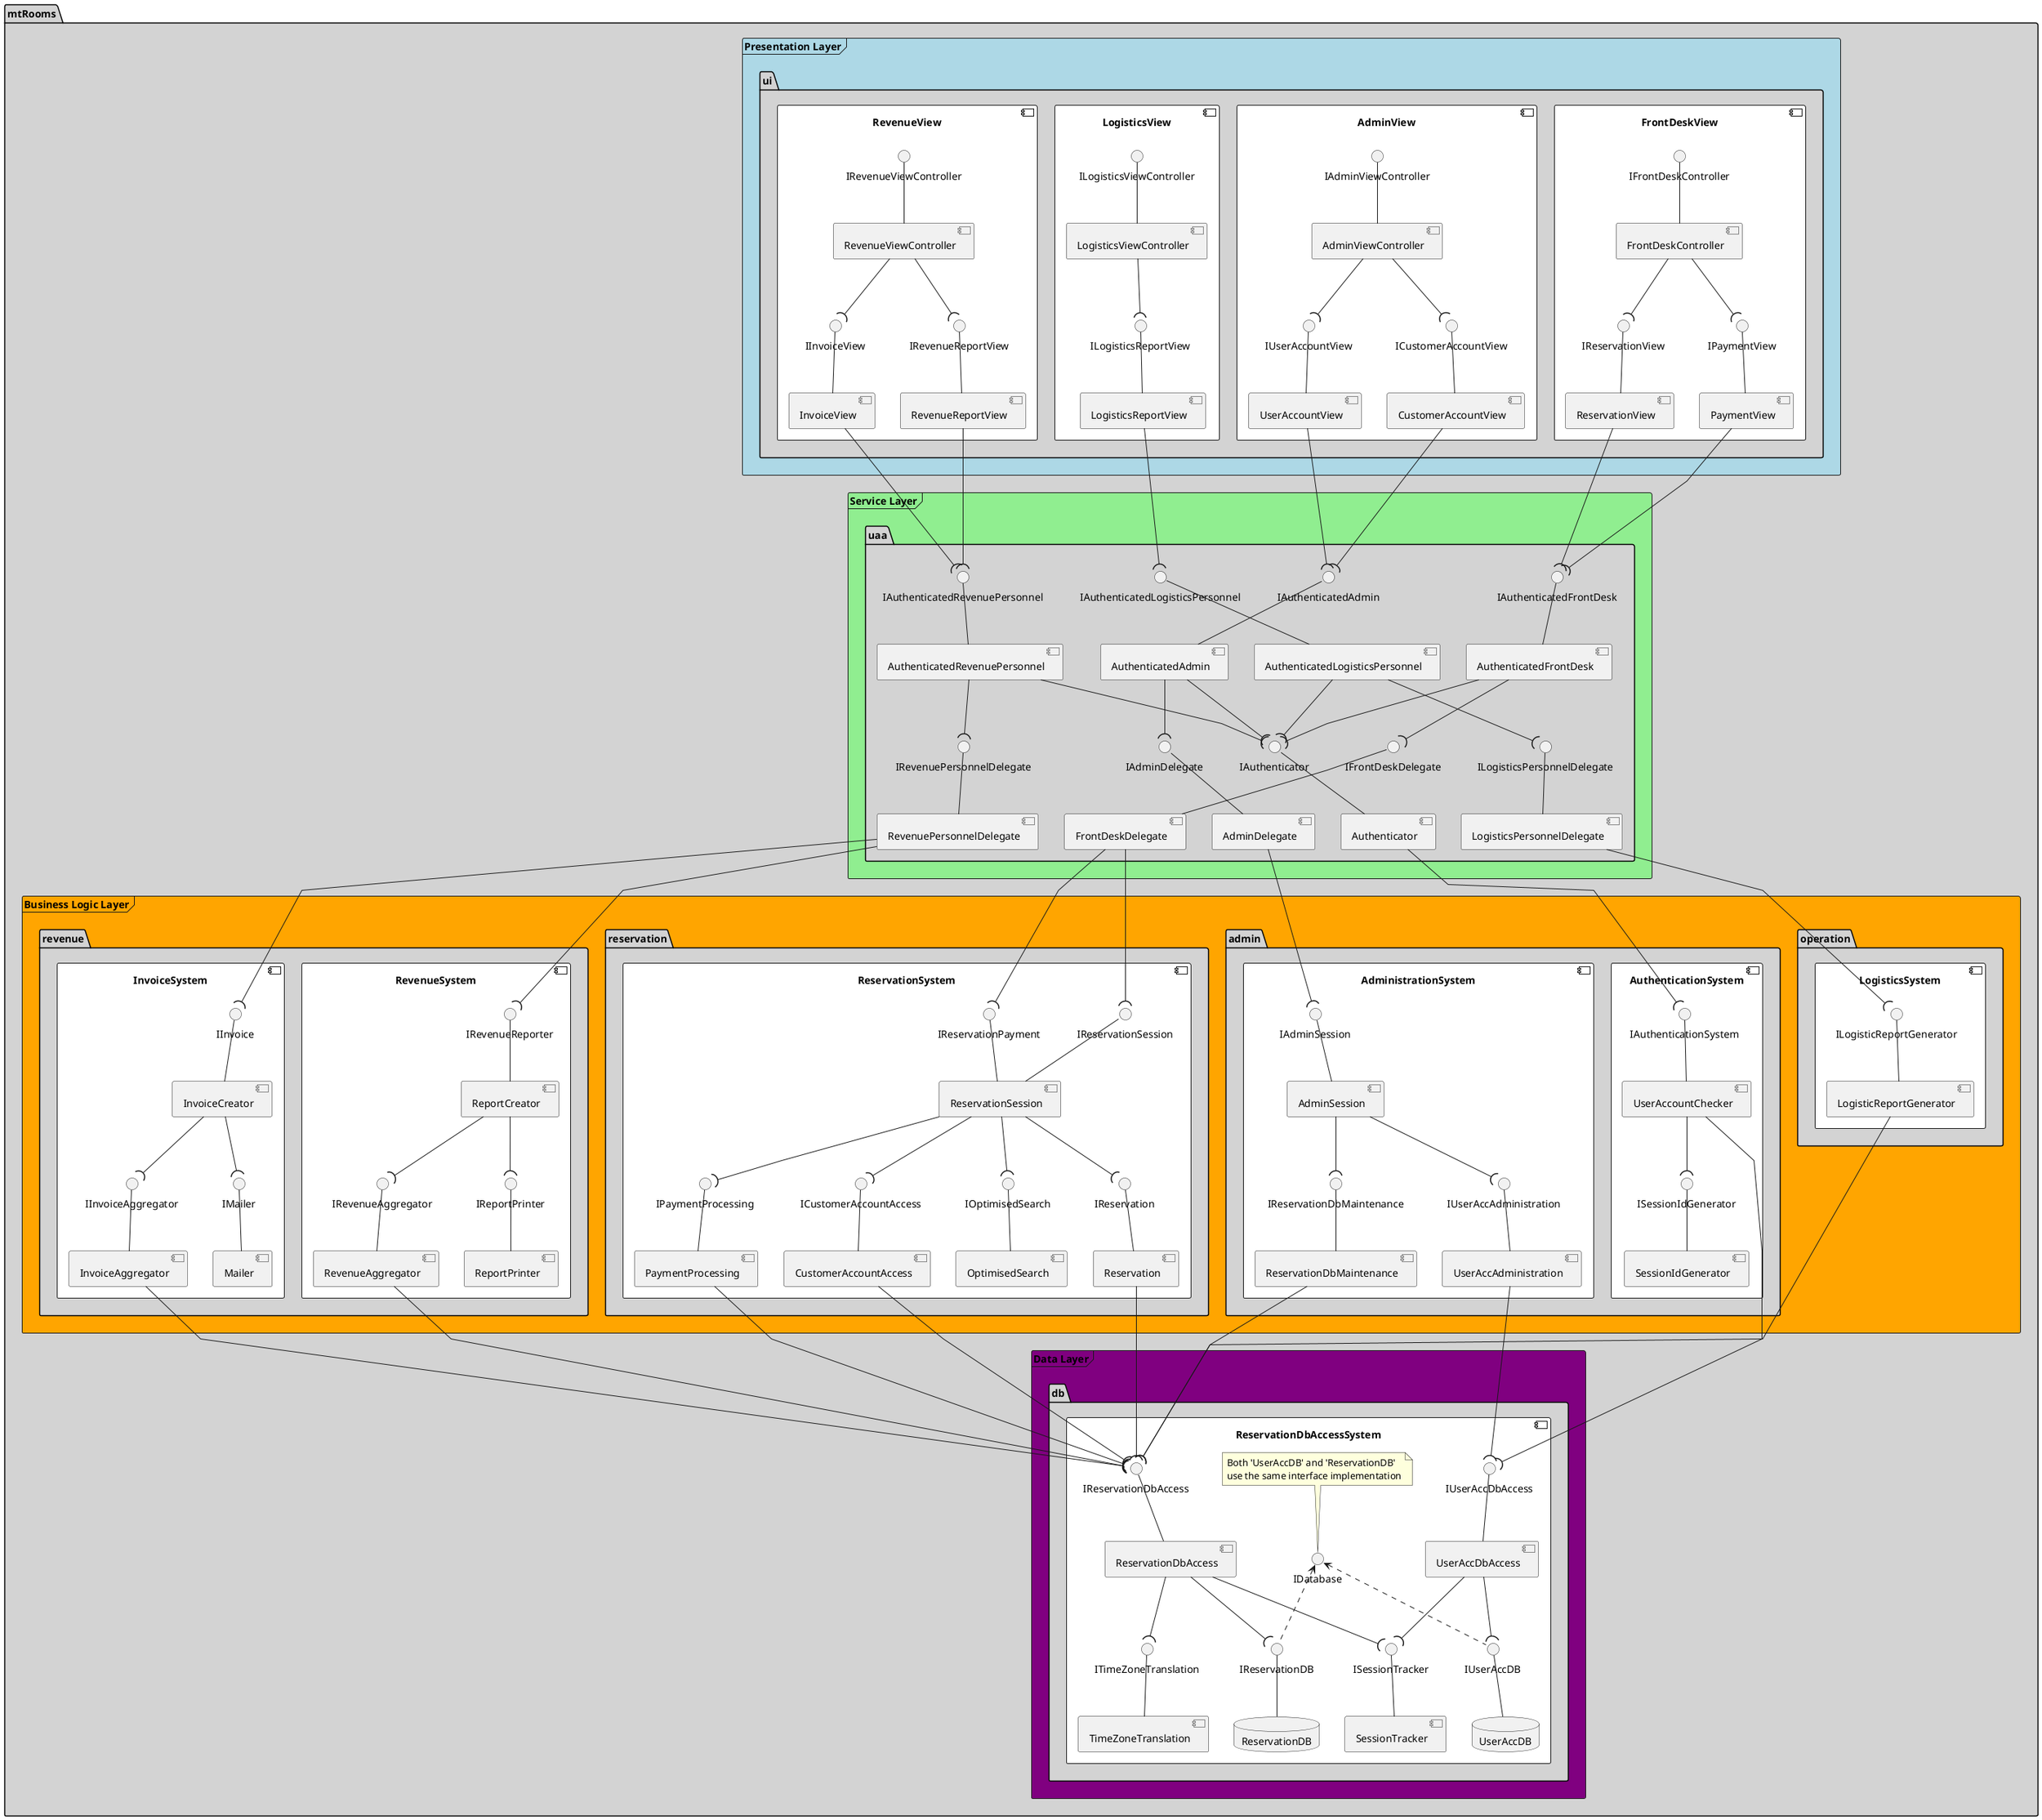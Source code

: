 @startuml

'skinparam linetype ortho
skinparam linetype polyline

skinparam package {
    backgroundColor lightgrey
}

package mtRooms {
    frame "Presentation Layer" #lightblue {
        package "ui" {
            component FrontDeskView #white {
                IFrontDeskController -- [FrontDeskController]
                IReservationView -- [ReservationView]
                IPaymentView -- [PaymentView]

                FrontDeskController --( IReservationView
                FrontDeskController --( IPaymentView
            }

            component AdminView #white {
                IAdminViewController -- [AdminViewController]
                IUserAccountView -- [UserAccountView]
                ICustomerAccountView -- [CustomerAccountView]

                AdminViewController --( IUserAccountView
                AdminViewController --( ICustomerAccountView
            }

            component LogisticsView #white {
                ILogisticsViewController -- [LogisticsViewController]
                ILogisticsReportView -- [LogisticsReportView]

                LogisticsViewController --( ILogisticsReportView
            }

            component RevenueView #white {
                IRevenueViewController -- [RevenueViewController]
                IInvoiceView -- [InvoiceView]
                IRevenueReportView -- [RevenueReportView]

                RevenueViewController --( IInvoiceView
                RevenueViewController --( IRevenueReportView
            }
        }
    }

    frame "Service Layer" #lightgreen {
        package "uaa" {
            IAuthenticator -- [Authenticator]
            IFrontDeskDelegate -- [FrontDeskDelegate]
            IAuthenticatedFrontDesk -- [AuthenticatedFrontDesk]
            IAdminDelegate -- [AdminDelegate]
            IAuthenticatedAdmin -- [AuthenticatedAdmin]
            IRevenuePersonnelDelegate -- [RevenuePersonnelDelegate]
            IAuthenticatedRevenuePersonnel -- [AuthenticatedRevenuePersonnel]
            ILogisticsPersonnelDelegate -- [LogisticsPersonnelDelegate]
            IAuthenticatedLogisticsPersonnel -- [AuthenticatedLogisticsPersonnel]

            AuthenticatedFrontDesk --( IAuthenticator
            AuthenticatedFrontDesk --( IFrontDeskDelegate
            AuthenticatedAdmin --( IAuthenticator
            AuthenticatedAdmin --( IAdminDelegate
            AuthenticatedLogisticsPersonnel --( IAuthenticator
            AuthenticatedLogisticsPersonnel --( ILogisticsPersonnelDelegate
            AuthenticatedRevenuePersonnel --( IAuthenticator
            AuthenticatedRevenuePersonnel --( IRevenuePersonnelDelegate
        }
    }

    frame "Business Logic Layer" #orange {
        package "reservation" {
            component ReservationSystem #white {
                IReservationSession -- [ReservationSession]
                IReservationPayment -- [ReservationSession]
                IOptimisedSearch -- [OptimisedSearch]
                IReservation -- [Reservation]
                IPaymentProcessing -- [PaymentProcessing]
                ICustomerAccountAccess -- [CustomerAccountAccess]

                ReservationSession --( IOptimisedSearch
                ReservationSession --( IPaymentProcessing
                ReservationSession --( IReservation
                ReservationSession --( ICustomerAccountAccess
            }
        }

        package "revenue" {
            component RevenueSystem #white {
                IRevenueReporter -- [ReportCreator]
                IRevenueAggregator -- [RevenueAggregator]
                IReportPrinter -- [ReportPrinter]

                ReportCreator --( IRevenueAggregator
                ReportCreator --( IReportPrinter
            }

            component InvoiceSystem #white {
                IInvoiceAggregator -- [InvoiceAggregator]
                IMailer -- [Mailer]
                IInvoice -- [InvoiceCreator]

                InvoiceCreator --( IInvoiceAggregator
                InvoiceCreator --( IMailer
            }
        }

        package "operation" {
            component LogisticsSystem #white {
                ILogisticReportGenerator -- [LogisticReportGenerator]
            }
        }

        package "admin" {
            component AdministrationSystem #white {
                IAdminSession -- [AdminSession]
                IUserAccAdministration -- [UserAccAdministration]
                IReservationDbMaintenance -- [ReservationDbMaintenance]

                AdminSession --( IUserAccAdministration
                AdminSession --( IReservationDbMaintenance
            }

            component AuthenticationSystem #white {
                IAuthenticationSystem -- [UserAccountChecker]
                ISessionIdGenerator -- [SessionIdGenerator]

                UserAccountChecker --( ISessionIdGenerator
            }
        }
    }

    frame "Data Layer" #purple {
        package "db" {
            component ReservationDbAccessSystem #white {
                database ReservationDB
                database UserAccDB

                IUserAccDB -- UserAccDB
                IReservationDB -- [ReservationDB]
                ITimeZoneTranslation -- [TimeZoneTranslation]
                IReservationDbAccess -- [ReservationDbAccess]
                IUserAccDbAccess -- [UserAccDbAccess]
                ISessionTracker -- [SessionTracker]

                IDatabase <.. IReservationDB
                IDatabase <.. IUserAccDB
                note "Both 'UserAccDB' and 'ReservationDB' \nuse the same interface implementation" as N1
                N1 .. IDatabase
                ReservationDbAccess --( ITimeZoneTranslation
                ReservationDbAccess --( ISessionTracker
                ReservationDbAccess --( IReservationDB
                UserAccDbAccess --( IUserAccDB
                UserAccDbAccess --( ISessionTracker
            }
        }
    }

    '##-------------------------------##
    '## Presentation to Service Layer ##
    '##-------------------------------##
    ReservationView --( IAuthenticatedFrontDesk
    PaymentView --( IAuthenticatedFrontDesk

    UserAccountView --( IAuthenticatedAdmin
    CustomerAccountView --( IAuthenticatedAdmin

    LogisticsReportView --( IAuthenticatedLogisticsPersonnel

    InvoiceView --( IAuthenticatedRevenuePersonnel
    RevenueReportView --( IAuthenticatedRevenuePersonnel

    '##---------------------------------##
    '## Service to Business Logic Layer ##
    '##---------------------------------##
    AdminDelegate --( IAdminSession

    Authenticator --( IAuthenticationSystem

    FrontDeskDelegate --( IReservationSession
    FrontDeskDelegate --( IReservationPayment

    RevenuePersonnelDelegate --( IRevenueReporter
    RevenuePersonnelDelegate --( IInvoice

    LogisticsPersonnelDelegate --( ILogisticReportGenerator

    '##------------------------------##
    '## Business Logic to Data Layer ##
    '##------------------------------##
    UserAccountChecker --( IUserAccDbAccess

    UserAccAdministration --( IUserAccDbAccess
    ReservationDbMaintenance --( IReservationDbAccess

    CustomerAccountAccess --( IReservationDbAccess
    Reservation --( IReservationDbAccess

    PaymentProcessing --( IReservationDbAccess
    LogisticReportGenerator --( IReservationDbAccess
    InvoiceAggregator --( IReservationDbAccess
    RevenueAggregator --( IReservationDbAccess
}

@enduml